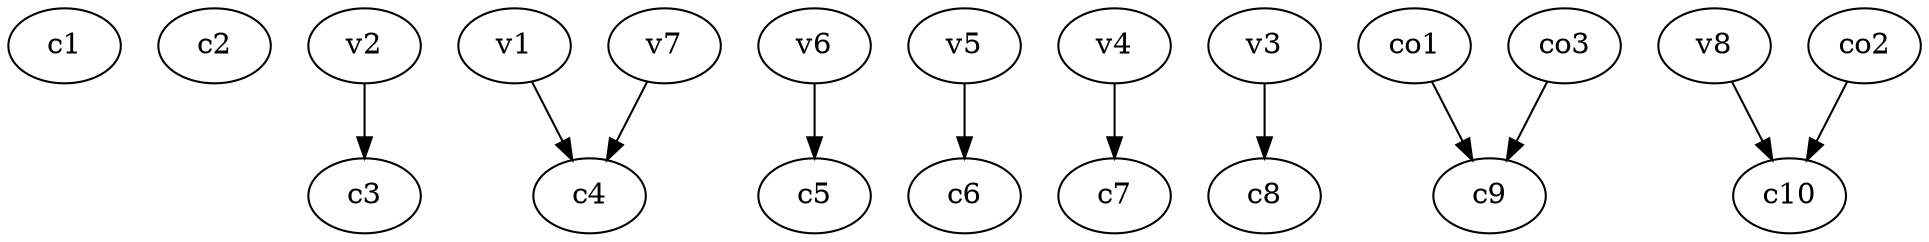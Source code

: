 strict digraph  {
c1;
c2;
c3;
c4;
c5;
c6;
c7;
c8;
c9;
c10;
v1;
v2;
v3;
v4;
v5;
v6;
v7;
v8;
co1;
co2;
co3;
v1 -> c4  [weight=1];
v2 -> c3  [weight=1];
v3 -> c8  [weight=1];
v4 -> c7  [weight=1];
v5 -> c6  [weight=1];
v6 -> c5  [weight=1];
v7 -> c4  [weight=1];
v8 -> c10  [weight=1];
co1 -> c9  [weight=1];
co2 -> c10  [weight=1];
co3 -> c9  [weight=1];
}
